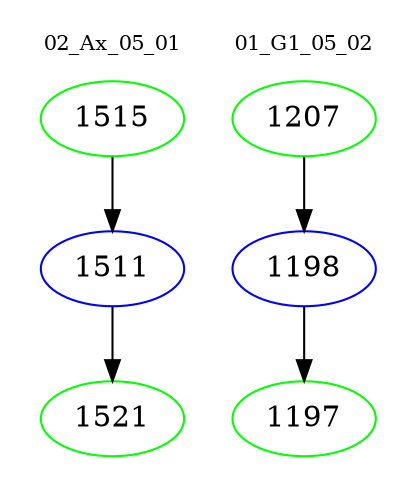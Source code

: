 digraph{
subgraph cluster_0 {
color = white
label = "02_Ax_05_01";
fontsize=10;
T0_1515 [label="1515", color="green"]
T0_1515 -> T0_1511 [color="black"]
T0_1511 [label="1511", color="blue"]
T0_1511 -> T0_1521 [color="black"]
T0_1521 [label="1521", color="green"]
}
subgraph cluster_1 {
color = white
label = "01_G1_05_02";
fontsize=10;
T1_1207 [label="1207", color="green"]
T1_1207 -> T1_1198 [color="black"]
T1_1198 [label="1198", color="blue"]
T1_1198 -> T1_1197 [color="black"]
T1_1197 [label="1197", color="green"]
}
}
